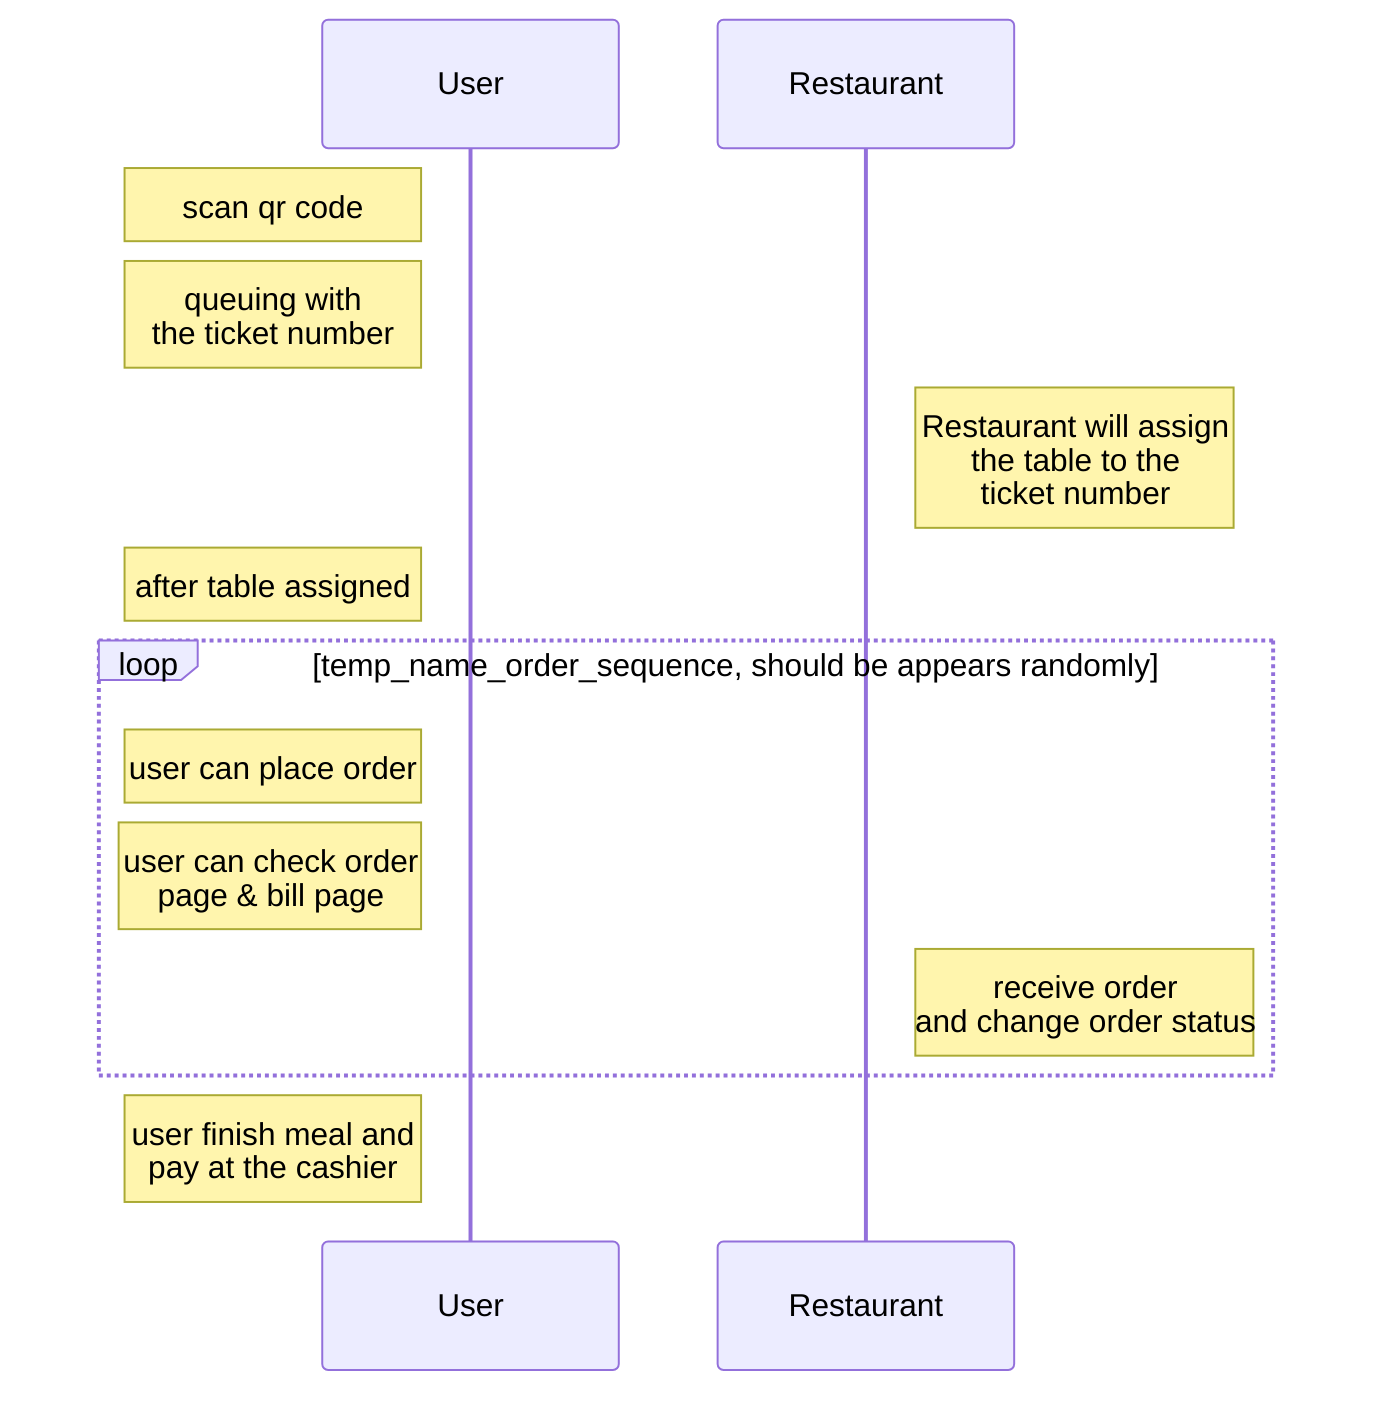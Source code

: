 sequenceDiagram
    participant User
    participant Restaurant
    Note left of User: scan qr code
    Note left of User: queuing with <br/>the ticket number
    Note right of Restaurant: Restaurant will assign <br/> the table to the<br/> ticket number
    Note left of User: after table assigned

    loop temp_name_order_sequence, should be appears randomly
      Note left of User: user can place order
      Note left of User: user can check order <br/> page & bill page
      Note right of Restaurant: receive order<br/> and change order status
    end

    Note left of User: user finish meal and<br/> pay at the cashier